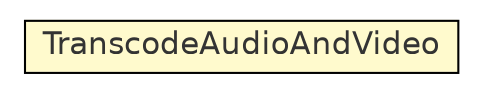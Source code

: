 #!/usr/local/bin/dot
#
# Class diagram 
# Generated by UmlGraph version 4.8 (http://www.spinellis.gr/sw/umlgraph)
#

digraph G {
	edge [fontname="Helvetica",fontsize=10,labelfontname="Helvetica",labelfontsize=10];
	node [fontname="Helvetica",fontsize=10,shape=plaintext];
	rankdir=LR;
	ranksep=1;
	// com.xuggle.mediatool.demos.TranscodeAudioAndVideo
	c17300 [label=<<table border="0" cellborder="1" cellspacing="0" cellpadding="2" port="p" bgcolor="lemonChiffon" href="./TranscodeAudioAndVideo.html">
		<tr><td><table border="0" cellspacing="0" cellpadding="1">
			<tr><td> TranscodeAudioAndVideo </td></tr>
		</table></td></tr>
		</table>>, fontname="Helvetica", fontcolor="grey20", fontsize=15.0];
}

